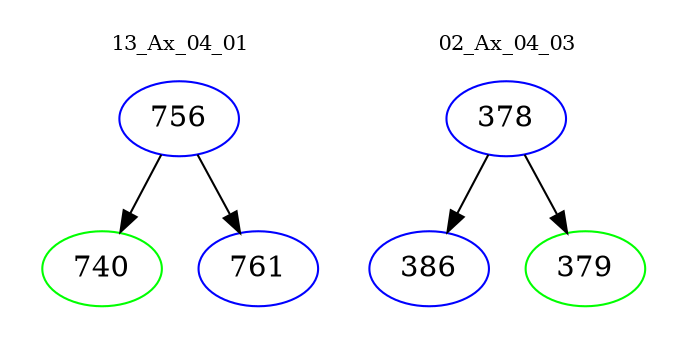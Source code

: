 digraph{
subgraph cluster_0 {
color = white
label = "13_Ax_04_01";
fontsize=10;
T0_756 [label="756", color="blue"]
T0_756 -> T0_740 [color="black"]
T0_740 [label="740", color="green"]
T0_756 -> T0_761 [color="black"]
T0_761 [label="761", color="blue"]
}
subgraph cluster_1 {
color = white
label = "02_Ax_04_03";
fontsize=10;
T1_378 [label="378", color="blue"]
T1_378 -> T1_386 [color="black"]
T1_386 [label="386", color="blue"]
T1_378 -> T1_379 [color="black"]
T1_379 [label="379", color="green"]
}
}
